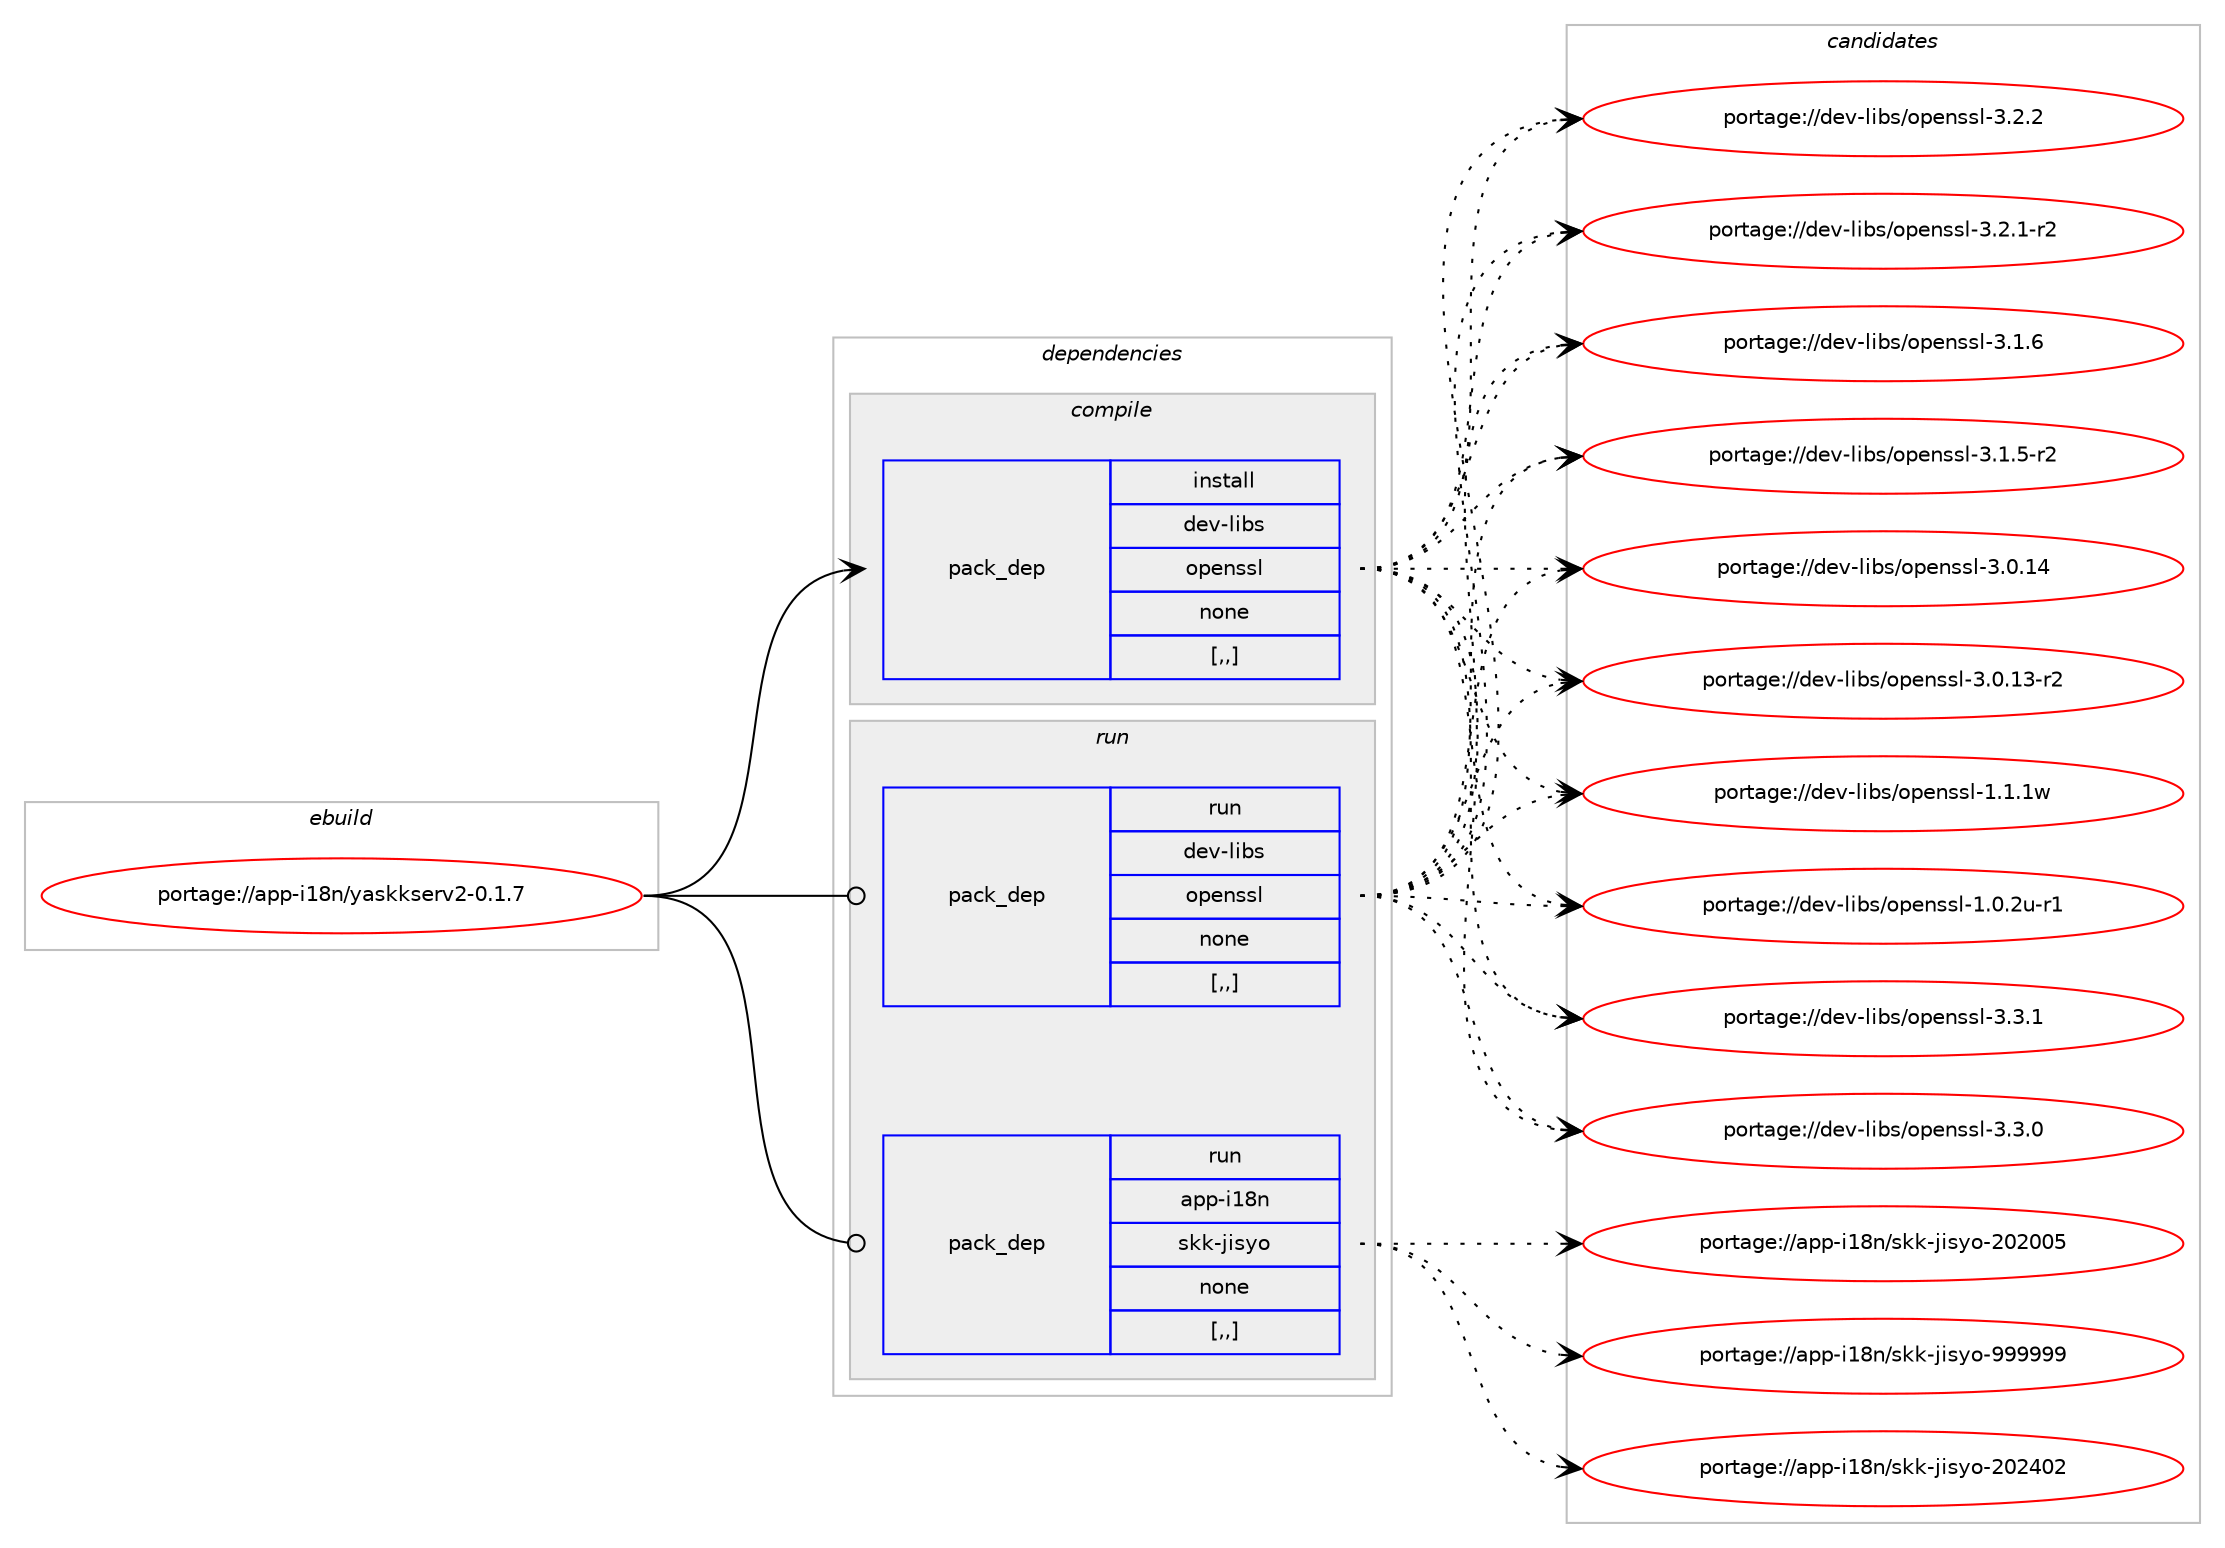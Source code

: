 digraph prolog {

# *************
# Graph options
# *************

newrank=true;
concentrate=true;
compound=true;
graph [rankdir=LR,fontname=Helvetica,fontsize=10,ranksep=1.5];#, ranksep=2.5, nodesep=0.2];
edge  [arrowhead=vee];
node  [fontname=Helvetica,fontsize=10];

# **********
# The ebuild
# **********

subgraph cluster_leftcol {
color=gray;
label=<<i>ebuild</i>>;
id [label="portage://app-i18n/yaskkserv2-0.1.7", color=red, width=4, href="../app-i18n/yaskkserv2-0.1.7.svg"];
}

# ****************
# The dependencies
# ****************

subgraph cluster_midcol {
color=gray;
label=<<i>dependencies</i>>;
subgraph cluster_compile {
fillcolor="#eeeeee";
style=filled;
label=<<i>compile</i>>;
subgraph pack27289 {
dependency39084 [label=<<TABLE BORDER="0" CELLBORDER="1" CELLSPACING="0" CELLPADDING="4" WIDTH="220"><TR><TD ROWSPAN="6" CELLPADDING="30">pack_dep</TD></TR><TR><TD WIDTH="110">install</TD></TR><TR><TD>dev-libs</TD></TR><TR><TD>openssl</TD></TR><TR><TD>none</TD></TR><TR><TD>[,,]</TD></TR></TABLE>>, shape=none, color=blue];
}
id:e -> dependency39084:w [weight=20,style="solid",arrowhead="vee"];
}
subgraph cluster_compileandrun {
fillcolor="#eeeeee";
style=filled;
label=<<i>compile and run</i>>;
}
subgraph cluster_run {
fillcolor="#eeeeee";
style=filled;
label=<<i>run</i>>;
subgraph pack27290 {
dependency39085 [label=<<TABLE BORDER="0" CELLBORDER="1" CELLSPACING="0" CELLPADDING="4" WIDTH="220"><TR><TD ROWSPAN="6" CELLPADDING="30">pack_dep</TD></TR><TR><TD WIDTH="110">run</TD></TR><TR><TD>app-i18n</TD></TR><TR><TD>skk-jisyo</TD></TR><TR><TD>none</TD></TR><TR><TD>[,,]</TD></TR></TABLE>>, shape=none, color=blue];
}
id:e -> dependency39085:w [weight=20,style="solid",arrowhead="odot"];
subgraph pack27291 {
dependency39086 [label=<<TABLE BORDER="0" CELLBORDER="1" CELLSPACING="0" CELLPADDING="4" WIDTH="220"><TR><TD ROWSPAN="6" CELLPADDING="30">pack_dep</TD></TR><TR><TD WIDTH="110">run</TD></TR><TR><TD>dev-libs</TD></TR><TR><TD>openssl</TD></TR><TR><TD>none</TD></TR><TR><TD>[,,]</TD></TR></TABLE>>, shape=none, color=blue];
}
id:e -> dependency39086:w [weight=20,style="solid",arrowhead="odot"];
}
}

# **************
# The candidates
# **************

subgraph cluster_choices {
rank=same;
color=gray;
label=<<i>candidates</i>>;

subgraph choice27289 {
color=black;
nodesep=1;
choice100101118451081059811547111112101110115115108455146514649 [label="portage://dev-libs/openssl-3.3.1", color=red, width=4,href="../dev-libs/openssl-3.3.1.svg"];
choice100101118451081059811547111112101110115115108455146514648 [label="portage://dev-libs/openssl-3.3.0", color=red, width=4,href="../dev-libs/openssl-3.3.0.svg"];
choice100101118451081059811547111112101110115115108455146504650 [label="portage://dev-libs/openssl-3.2.2", color=red, width=4,href="../dev-libs/openssl-3.2.2.svg"];
choice1001011184510810598115471111121011101151151084551465046494511450 [label="portage://dev-libs/openssl-3.2.1-r2", color=red, width=4,href="../dev-libs/openssl-3.2.1-r2.svg"];
choice100101118451081059811547111112101110115115108455146494654 [label="portage://dev-libs/openssl-3.1.6", color=red, width=4,href="../dev-libs/openssl-3.1.6.svg"];
choice1001011184510810598115471111121011101151151084551464946534511450 [label="portage://dev-libs/openssl-3.1.5-r2", color=red, width=4,href="../dev-libs/openssl-3.1.5-r2.svg"];
choice10010111845108105981154711111210111011511510845514648464952 [label="portage://dev-libs/openssl-3.0.14", color=red, width=4,href="../dev-libs/openssl-3.0.14.svg"];
choice100101118451081059811547111112101110115115108455146484649514511450 [label="portage://dev-libs/openssl-3.0.13-r2", color=red, width=4,href="../dev-libs/openssl-3.0.13-r2.svg"];
choice100101118451081059811547111112101110115115108454946494649119 [label="portage://dev-libs/openssl-1.1.1w", color=red, width=4,href="../dev-libs/openssl-1.1.1w.svg"];
choice1001011184510810598115471111121011101151151084549464846501174511449 [label="portage://dev-libs/openssl-1.0.2u-r1", color=red, width=4,href="../dev-libs/openssl-1.0.2u-r1.svg"];
dependency39084:e -> choice100101118451081059811547111112101110115115108455146514649:w [style=dotted,weight="100"];
dependency39084:e -> choice100101118451081059811547111112101110115115108455146514648:w [style=dotted,weight="100"];
dependency39084:e -> choice100101118451081059811547111112101110115115108455146504650:w [style=dotted,weight="100"];
dependency39084:e -> choice1001011184510810598115471111121011101151151084551465046494511450:w [style=dotted,weight="100"];
dependency39084:e -> choice100101118451081059811547111112101110115115108455146494654:w [style=dotted,weight="100"];
dependency39084:e -> choice1001011184510810598115471111121011101151151084551464946534511450:w [style=dotted,weight="100"];
dependency39084:e -> choice10010111845108105981154711111210111011511510845514648464952:w [style=dotted,weight="100"];
dependency39084:e -> choice100101118451081059811547111112101110115115108455146484649514511450:w [style=dotted,weight="100"];
dependency39084:e -> choice100101118451081059811547111112101110115115108454946494649119:w [style=dotted,weight="100"];
dependency39084:e -> choice1001011184510810598115471111121011101151151084549464846501174511449:w [style=dotted,weight="100"];
}
subgraph choice27290 {
color=black;
nodesep=1;
choice97112112451054956110471151071074510610511512111145575757575757 [label="portage://app-i18n/skk-jisyo-999999", color=red, width=4,href="../app-i18n/skk-jisyo-999999.svg"];
choice97112112451054956110471151071074510610511512111145504850524850 [label="portage://app-i18n/skk-jisyo-202402", color=red, width=4,href="../app-i18n/skk-jisyo-202402.svg"];
choice97112112451054956110471151071074510610511512111145504850484853 [label="portage://app-i18n/skk-jisyo-202005", color=red, width=4,href="../app-i18n/skk-jisyo-202005.svg"];
dependency39085:e -> choice97112112451054956110471151071074510610511512111145575757575757:w [style=dotted,weight="100"];
dependency39085:e -> choice97112112451054956110471151071074510610511512111145504850524850:w [style=dotted,weight="100"];
dependency39085:e -> choice97112112451054956110471151071074510610511512111145504850484853:w [style=dotted,weight="100"];
}
subgraph choice27291 {
color=black;
nodesep=1;
choice100101118451081059811547111112101110115115108455146514649 [label="portage://dev-libs/openssl-3.3.1", color=red, width=4,href="../dev-libs/openssl-3.3.1.svg"];
choice100101118451081059811547111112101110115115108455146514648 [label="portage://dev-libs/openssl-3.3.0", color=red, width=4,href="../dev-libs/openssl-3.3.0.svg"];
choice100101118451081059811547111112101110115115108455146504650 [label="portage://dev-libs/openssl-3.2.2", color=red, width=4,href="../dev-libs/openssl-3.2.2.svg"];
choice1001011184510810598115471111121011101151151084551465046494511450 [label="portage://dev-libs/openssl-3.2.1-r2", color=red, width=4,href="../dev-libs/openssl-3.2.1-r2.svg"];
choice100101118451081059811547111112101110115115108455146494654 [label="portage://dev-libs/openssl-3.1.6", color=red, width=4,href="../dev-libs/openssl-3.1.6.svg"];
choice1001011184510810598115471111121011101151151084551464946534511450 [label="portage://dev-libs/openssl-3.1.5-r2", color=red, width=4,href="../dev-libs/openssl-3.1.5-r2.svg"];
choice10010111845108105981154711111210111011511510845514648464952 [label="portage://dev-libs/openssl-3.0.14", color=red, width=4,href="../dev-libs/openssl-3.0.14.svg"];
choice100101118451081059811547111112101110115115108455146484649514511450 [label="portage://dev-libs/openssl-3.0.13-r2", color=red, width=4,href="../dev-libs/openssl-3.0.13-r2.svg"];
choice100101118451081059811547111112101110115115108454946494649119 [label="portage://dev-libs/openssl-1.1.1w", color=red, width=4,href="../dev-libs/openssl-1.1.1w.svg"];
choice1001011184510810598115471111121011101151151084549464846501174511449 [label="portage://dev-libs/openssl-1.0.2u-r1", color=red, width=4,href="../dev-libs/openssl-1.0.2u-r1.svg"];
dependency39086:e -> choice100101118451081059811547111112101110115115108455146514649:w [style=dotted,weight="100"];
dependency39086:e -> choice100101118451081059811547111112101110115115108455146514648:w [style=dotted,weight="100"];
dependency39086:e -> choice100101118451081059811547111112101110115115108455146504650:w [style=dotted,weight="100"];
dependency39086:e -> choice1001011184510810598115471111121011101151151084551465046494511450:w [style=dotted,weight="100"];
dependency39086:e -> choice100101118451081059811547111112101110115115108455146494654:w [style=dotted,weight="100"];
dependency39086:e -> choice1001011184510810598115471111121011101151151084551464946534511450:w [style=dotted,weight="100"];
dependency39086:e -> choice10010111845108105981154711111210111011511510845514648464952:w [style=dotted,weight="100"];
dependency39086:e -> choice100101118451081059811547111112101110115115108455146484649514511450:w [style=dotted,weight="100"];
dependency39086:e -> choice100101118451081059811547111112101110115115108454946494649119:w [style=dotted,weight="100"];
dependency39086:e -> choice1001011184510810598115471111121011101151151084549464846501174511449:w [style=dotted,weight="100"];
}
}

}
